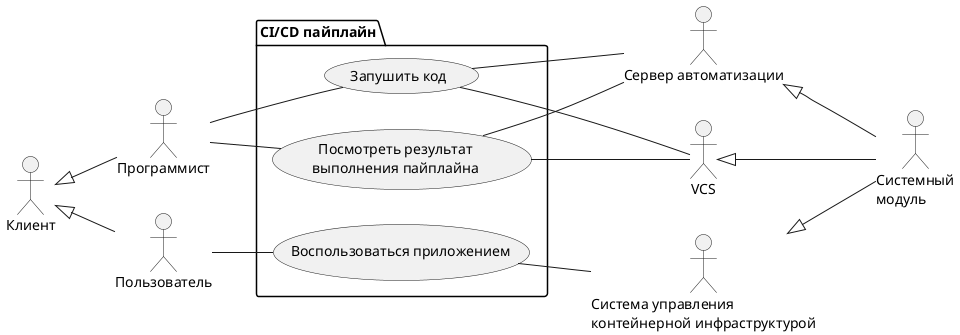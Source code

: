 @startuml
skinparam monochrome true
hide circle
hide methods
left to right direction

actor Клиент as client
actor Программист as dev
actor Пользователь as user
client <|-down- dev
client <|-down- user

package "CI/CD пайплайн" {
  usecase "Запушить код" as push
  usecase "Посмотреть результат\nвыполнения пайплайна" as logs
  usecase "Воспользоваться приложением" as use
}

actor "Системный\nмодуль" as sys
actor "VCS" as git
actor "Сервер автоматизации" as ci
actor "Система управления\nконтейнерной инфраструктурой" as kuber
sys -up-|> git
sys -up-|> ci
sys -up-|> kuber

dev -- push
dev -- logs
user -- use
push -- git
push -- ci
logs -- git
logs -- ci
use -- kuber
@enduml
